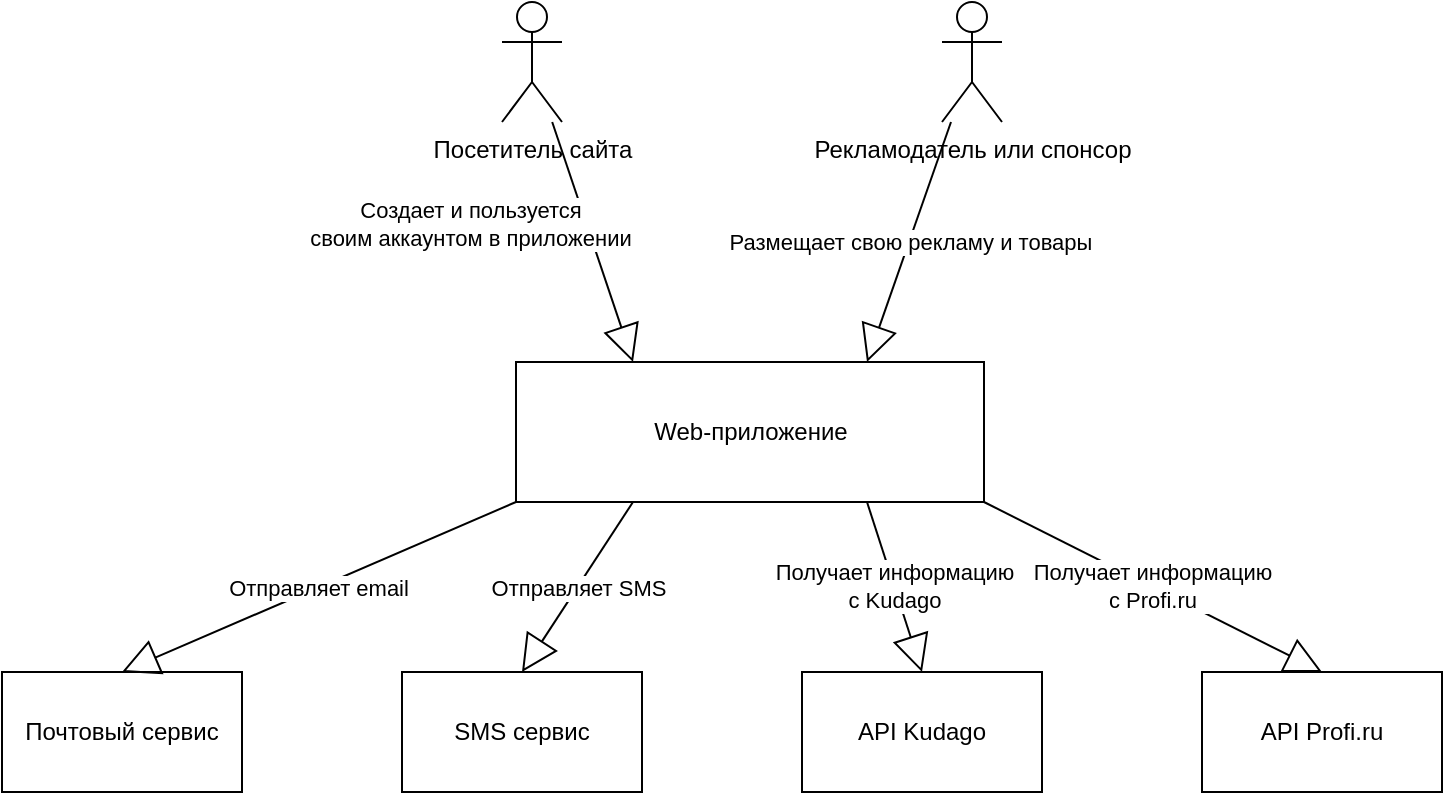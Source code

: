 <mxfile>
    <diagram id="Avv9MhjKLOj5MuREJhU9" name="UML">
        <mxGraphModel dx="656" dy="495" grid="1" gridSize="10" guides="1" tooltips="1" connect="1" arrows="1" fold="1" page="1" pageScale="1" pageWidth="827" pageHeight="1169" math="0" shadow="0">
            <root>
                <mxCell id="0"/>
                <mxCell id="1" parent="0"/>
                <mxCell id="17" value="Посетитель сайта" style="shape=umlActor;verticalLabelPosition=bottom;verticalAlign=top;html=1;" vertex="1" parent="1">
                    <mxGeometry x="290" y="200" width="30" height="60" as="geometry"/>
                </mxCell>
                <mxCell id="18" value="Рекламодатель или спонсор" style="shape=umlActor;verticalLabelPosition=bottom;verticalAlign=top;html=1;" vertex="1" parent="1">
                    <mxGeometry x="510" y="200" width="30" height="60" as="geometry"/>
                </mxCell>
                <mxCell id="21" value="Web-приложение" style="html=1;" vertex="1" parent="1">
                    <mxGeometry x="297" y="380" width="234" height="70" as="geometry"/>
                </mxCell>
                <mxCell id="22" value="Создает и пользуется&lt;br&gt;своим аккаунтом в приложении" style="endArrow=block;endSize=16;endFill=0;html=1;entryX=0.25;entryY=0;entryDx=0;entryDy=0;" edge="1" parent="1" source="17" target="21">
                    <mxGeometry x="-0.44" y="-55" width="160" relative="1" as="geometry">
                        <mxPoint x="350" y="410" as="sourcePoint"/>
                        <mxPoint x="510" y="410" as="targetPoint"/>
                        <mxPoint as="offset"/>
                    </mxGeometry>
                </mxCell>
                <mxCell id="23" value="Размещает свою рекламу и товары" style="endArrow=block;endSize=16;endFill=0;html=1;entryX=0.75;entryY=0;entryDx=0;entryDy=0;" edge="1" parent="1" source="18" target="21">
                    <mxGeometry width="160" relative="1" as="geometry">
                        <mxPoint x="350" y="400" as="sourcePoint"/>
                        <mxPoint x="510" y="400" as="targetPoint"/>
                    </mxGeometry>
                </mxCell>
                <mxCell id="25" value="SMS сервис" style="whiteSpace=wrap;html=1;" vertex="1" parent="1">
                    <mxGeometry x="240" y="535" width="120" height="60" as="geometry"/>
                </mxCell>
                <mxCell id="27" value="API Kudago" style="whiteSpace=wrap;html=1;" vertex="1" parent="1">
                    <mxGeometry x="440" y="535" width="120" height="60" as="geometry"/>
                </mxCell>
                <mxCell id="29" value="API Profi.ru" style="whiteSpace=wrap;html=1;" vertex="1" parent="1">
                    <mxGeometry x="640" y="535" width="120" height="60" as="geometry"/>
                </mxCell>
                <mxCell id="31" value="Почтовый сервис" style="whiteSpace=wrap;html=1;" vertex="1" parent="1">
                    <mxGeometry x="40" y="535" width="120" height="60" as="geometry"/>
                </mxCell>
                <mxCell id="33" value="Получает информацию&lt;br&gt;с Profi.ru" style="endArrow=block;endSize=16;endFill=0;html=1;exitX=1;exitY=1;exitDx=0;exitDy=0;entryX=0.5;entryY=0;entryDx=0;entryDy=0;" edge="1" parent="1" source="21" target="29">
                    <mxGeometry width="160" relative="1" as="geometry">
                        <mxPoint x="380" y="510" as="sourcePoint"/>
                        <mxPoint x="530" y="510" as="targetPoint"/>
                    </mxGeometry>
                </mxCell>
                <mxCell id="34" value="Получает информацию&lt;br&gt;с Kudago" style="endArrow=block;endSize=16;endFill=0;html=1;exitX=0.75;exitY=1;exitDx=0;exitDy=0;entryX=0.5;entryY=0;entryDx=0;entryDy=0;" edge="1" parent="1" source="21" target="27">
                    <mxGeometry width="160" relative="1" as="geometry">
                        <mxPoint x="370" y="510" as="sourcePoint"/>
                        <mxPoint x="530" y="510" as="targetPoint"/>
                    </mxGeometry>
                </mxCell>
                <mxCell id="35" value="Отправляет SMS" style="endArrow=block;endSize=16;endFill=0;html=1;exitX=0.25;exitY=1;exitDx=0;exitDy=0;entryX=0.5;entryY=0;entryDx=0;entryDy=0;" edge="1" parent="1" source="21" target="25">
                    <mxGeometry width="160" relative="1" as="geometry">
                        <mxPoint x="370" y="510" as="sourcePoint"/>
                        <mxPoint x="530" y="510" as="targetPoint"/>
                    </mxGeometry>
                </mxCell>
                <mxCell id="36" value="Отправляет email" style="endArrow=block;endSize=16;endFill=0;html=1;exitX=0;exitY=1;exitDx=0;exitDy=0;entryX=0.5;entryY=0;entryDx=0;entryDy=0;" edge="1" parent="1" source="21" target="31">
                    <mxGeometry width="160" relative="1" as="geometry">
                        <mxPoint x="130" y="490" as="sourcePoint"/>
                        <mxPoint x="290" y="490" as="targetPoint"/>
                    </mxGeometry>
                </mxCell>
            </root>
        </mxGraphModel>
    </diagram>
</mxfile>